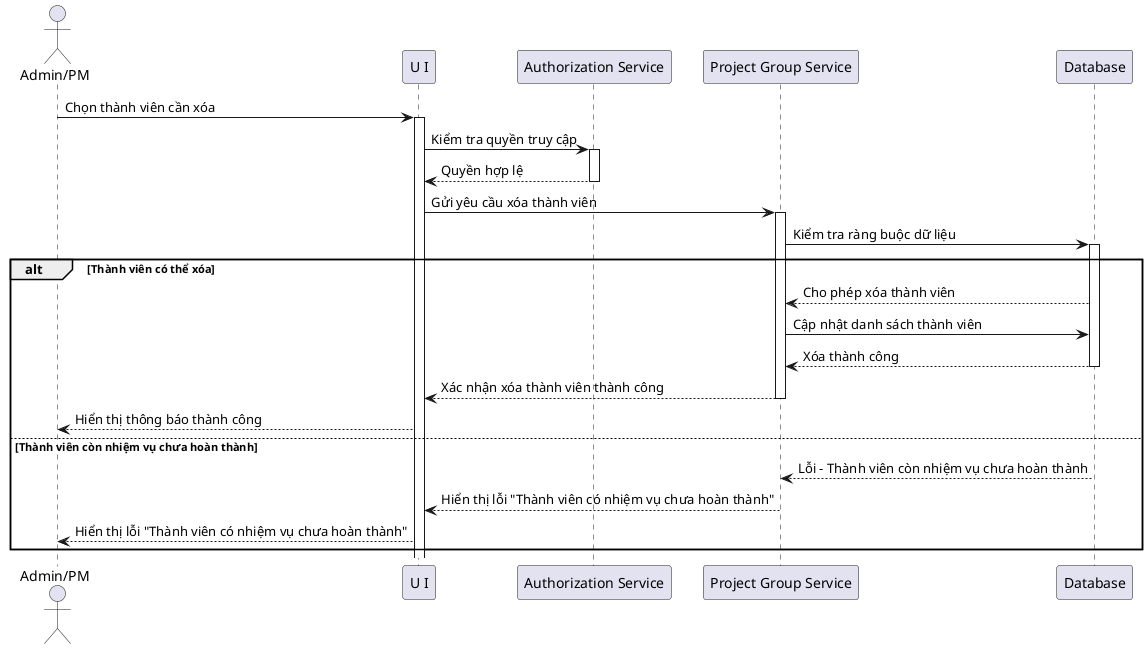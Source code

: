 @startuml
actor "Admin/PM" as User

participant "U I" as UI
participant "Authorization Service"
participant "Project Group Service" as System
participant "Database" as DB

User -> UI: Chọn thành viên cần xóa
activate UI

UI -> "Authorization Service": Kiểm tra quyền truy cập
activate "Authorization Service"

"Authorization Service" --> UI: Quyền hợp lệ
deactivate "Authorization Service"

UI -> System: Gửi yêu cầu xóa thành viên
activate System

System -> DB: Kiểm tra ràng buộc dữ liệu
activate DB

alt Thành viên có thể xóa
    DB --> System: Cho phép xóa thành viên

    System -> DB: Cập nhật danh sách thành viên
    DB --> System: Xóa thành công
    deactivate DB


    System --> UI: Xác nhận xóa thành viên thành công
    deactivate System
    UI --> User: Hiển thị thông báo thành công

else Thành viên còn nhiệm vụ chưa hoàn thành
    DB --> System: Lỗi - Thành viên còn nhiệm vụ chưa hoàn thành
    deactivate DB
    System --> UI: Hiển thị lỗi "Thành viên có nhiệm vụ chưa hoàn thành"
    UI --> User: Hiển thị lỗi "Thành viên có nhiệm vụ chưa hoàn thành"
    deactivate System
end

@enduml
